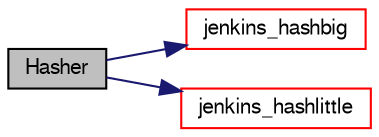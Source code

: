 digraph "Hasher"
{
  bgcolor="transparent";
  edge [fontname="FreeSans",fontsize="10",labelfontname="FreeSans",labelfontsize="10"];
  node [fontname="FreeSans",fontsize="10",shape=record];
  rankdir="LR";
  Node1 [label="Hasher",height=0.2,width=0.4,color="black", fillcolor="grey75", style="filled" fontcolor="black"];
  Node1 -> Node2 [color="midnightblue",fontsize="10",style="solid",fontname="FreeSans"];
  Node2 [label="jenkins_hashbig",height=0.2,width=0.4,color="red",URL="$a08405.html#adafcb23666add1fdf42a20c4ccd1eeb5"];
  Node1 -> Node3 [color="midnightblue",fontsize="10",style="solid",fontname="FreeSans"];
  Node3 [label="jenkins_hashlittle",height=0.2,width=0.4,color="red",URL="$a08405.html#a89543c56e297f132955c3fe66cf07d58",tooltip="Specialized little-endian code. "];
}
